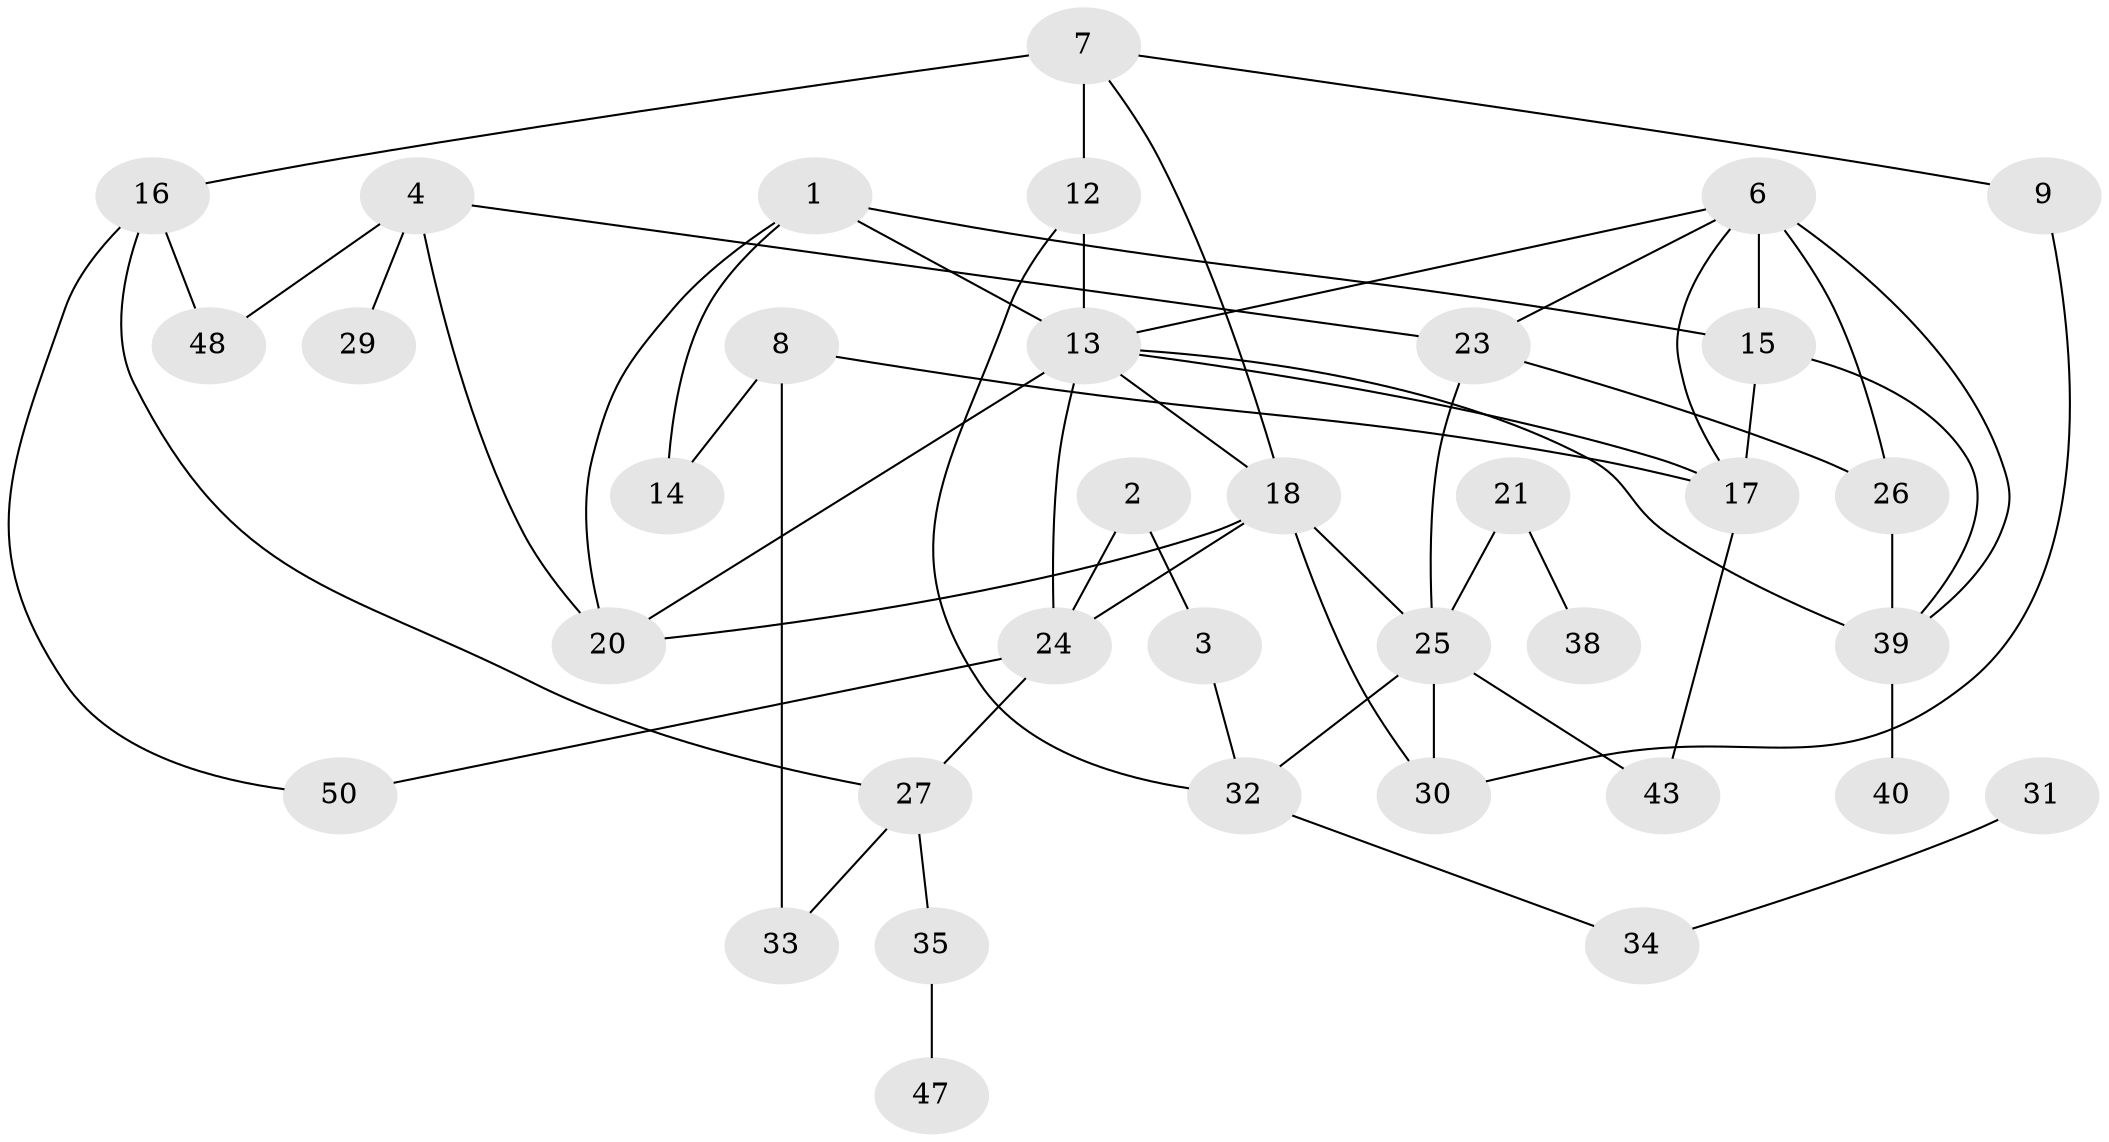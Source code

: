 // original degree distribution, {2: 0.27, 0: 0.14, 5: 0.08, 3: 0.19, 4: 0.15, 1: 0.17}
// Generated by graph-tools (version 1.1) at 2025/33/03/09/25 02:33:36]
// undirected, 36 vertices, 58 edges
graph export_dot {
graph [start="1"]
  node [color=gray90,style=filled];
  1;
  2;
  3;
  4;
  6;
  7;
  8;
  9;
  12;
  13;
  14;
  15;
  16;
  17;
  18;
  20;
  21;
  23;
  24;
  25;
  26;
  27;
  29;
  30;
  31;
  32;
  33;
  34;
  35;
  38;
  39;
  40;
  43;
  47;
  48;
  50;
  1 -- 13 [weight=1.0];
  1 -- 14 [weight=1.0];
  1 -- 15 [weight=1.0];
  1 -- 20 [weight=1.0];
  2 -- 3 [weight=1.0];
  2 -- 24 [weight=1.0];
  3 -- 32 [weight=1.0];
  4 -- 20 [weight=1.0];
  4 -- 23 [weight=1.0];
  4 -- 29 [weight=1.0];
  4 -- 48 [weight=1.0];
  6 -- 13 [weight=1.0];
  6 -- 15 [weight=2.0];
  6 -- 17 [weight=1.0];
  6 -- 23 [weight=1.0];
  6 -- 26 [weight=1.0];
  6 -- 39 [weight=1.0];
  7 -- 9 [weight=1.0];
  7 -- 12 [weight=2.0];
  7 -- 16 [weight=1.0];
  7 -- 18 [weight=1.0];
  8 -- 14 [weight=1.0];
  8 -- 17 [weight=2.0];
  8 -- 33 [weight=2.0];
  9 -- 30 [weight=1.0];
  12 -- 13 [weight=1.0];
  12 -- 32 [weight=1.0];
  13 -- 17 [weight=1.0];
  13 -- 18 [weight=1.0];
  13 -- 20 [weight=1.0];
  13 -- 24 [weight=2.0];
  13 -- 39 [weight=1.0];
  15 -- 17 [weight=1.0];
  15 -- 39 [weight=1.0];
  16 -- 27 [weight=1.0];
  16 -- 48 [weight=1.0];
  16 -- 50 [weight=1.0];
  17 -- 43 [weight=1.0];
  18 -- 20 [weight=1.0];
  18 -- 24 [weight=1.0];
  18 -- 25 [weight=1.0];
  18 -- 30 [weight=1.0];
  21 -- 25 [weight=1.0];
  21 -- 38 [weight=1.0];
  23 -- 25 [weight=1.0];
  23 -- 26 [weight=1.0];
  24 -- 27 [weight=1.0];
  24 -- 50 [weight=1.0];
  25 -- 30 [weight=2.0];
  25 -- 32 [weight=1.0];
  25 -- 43 [weight=1.0];
  26 -- 39 [weight=1.0];
  27 -- 33 [weight=1.0];
  27 -- 35 [weight=1.0];
  31 -- 34 [weight=1.0];
  32 -- 34 [weight=1.0];
  35 -- 47 [weight=1.0];
  39 -- 40 [weight=2.0];
}
